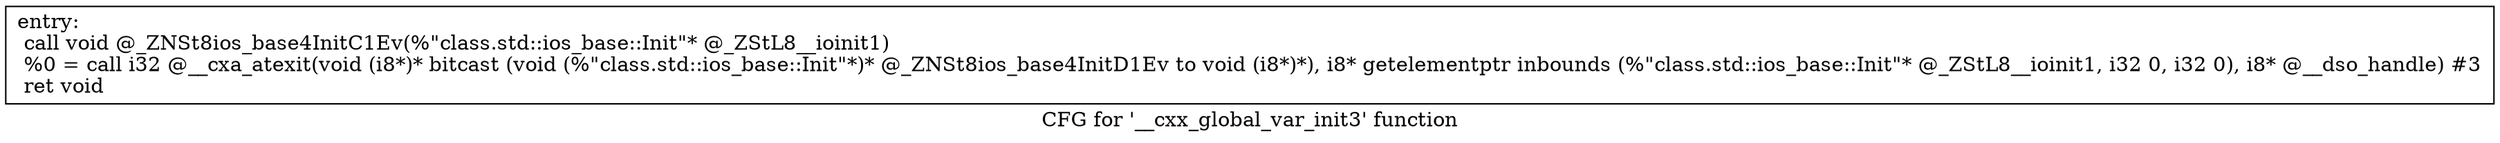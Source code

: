 digraph "CFG for '__cxx_global_var_init3' function" {
	label="CFG for '__cxx_global_var_init3' function";

	Node0x19fb890 [shape=record,label="{entry:\l  call void @_ZNSt8ios_base4InitC1Ev(%\"class.std::ios_base::Init\"* @_ZStL8__ioinit1)\l  %0 = call i32 @__cxa_atexit(void (i8*)* bitcast (void (%\"class.std::ios_base::Init\"*)* @_ZNSt8ios_base4InitD1Ev to void (i8*)*), i8* getelementptr inbounds (%\"class.std::ios_base::Init\"* @_ZStL8__ioinit1, i32 0, i32 0), i8* @__dso_handle) #3\l  ret void\l}"];
}
